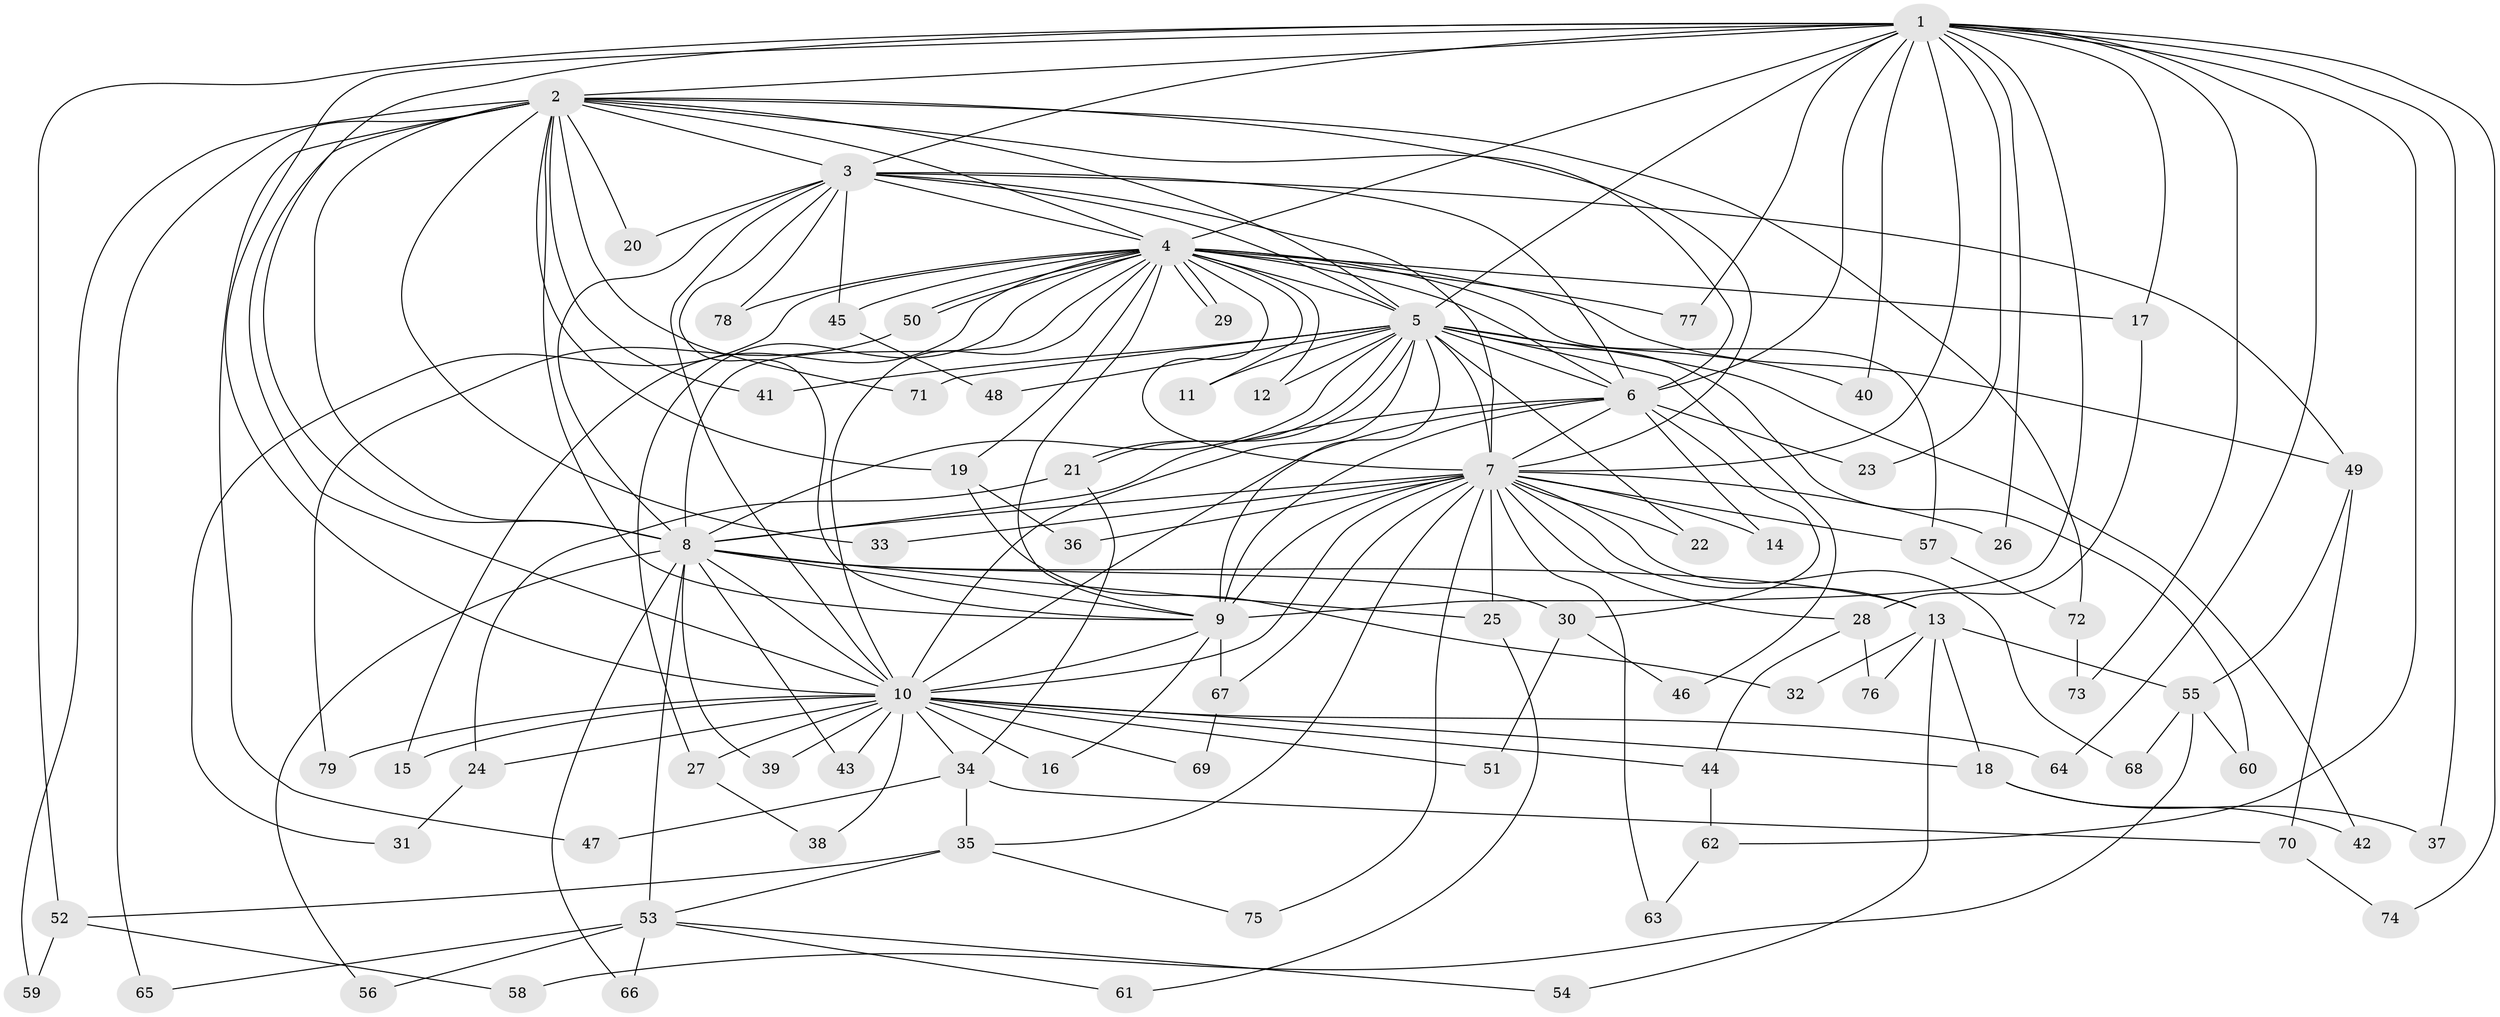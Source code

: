 // Generated by graph-tools (version 1.1) at 2025/35/03/09/25 02:35:07]
// undirected, 79 vertices, 183 edges
graph export_dot {
graph [start="1"]
  node [color=gray90,style=filled];
  1;
  2;
  3;
  4;
  5;
  6;
  7;
  8;
  9;
  10;
  11;
  12;
  13;
  14;
  15;
  16;
  17;
  18;
  19;
  20;
  21;
  22;
  23;
  24;
  25;
  26;
  27;
  28;
  29;
  30;
  31;
  32;
  33;
  34;
  35;
  36;
  37;
  38;
  39;
  40;
  41;
  42;
  43;
  44;
  45;
  46;
  47;
  48;
  49;
  50;
  51;
  52;
  53;
  54;
  55;
  56;
  57;
  58;
  59;
  60;
  61;
  62;
  63;
  64;
  65;
  66;
  67;
  68;
  69;
  70;
  71;
  72;
  73;
  74;
  75;
  76;
  77;
  78;
  79;
  1 -- 2;
  1 -- 3;
  1 -- 4;
  1 -- 5;
  1 -- 6;
  1 -- 7;
  1 -- 8;
  1 -- 9;
  1 -- 10;
  1 -- 17;
  1 -- 23;
  1 -- 26;
  1 -- 37;
  1 -- 40;
  1 -- 52;
  1 -- 62;
  1 -- 64;
  1 -- 73;
  1 -- 74;
  1 -- 77;
  2 -- 3;
  2 -- 4;
  2 -- 5;
  2 -- 6;
  2 -- 7;
  2 -- 8;
  2 -- 9;
  2 -- 10;
  2 -- 19;
  2 -- 20;
  2 -- 33;
  2 -- 41;
  2 -- 47;
  2 -- 59;
  2 -- 65;
  2 -- 71;
  2 -- 72;
  3 -- 4;
  3 -- 5;
  3 -- 6;
  3 -- 7;
  3 -- 8;
  3 -- 9;
  3 -- 10;
  3 -- 20;
  3 -- 45;
  3 -- 49;
  3 -- 78;
  4 -- 5;
  4 -- 6;
  4 -- 7;
  4 -- 8;
  4 -- 9;
  4 -- 10;
  4 -- 11;
  4 -- 12;
  4 -- 15;
  4 -- 17;
  4 -- 19;
  4 -- 27;
  4 -- 29;
  4 -- 29;
  4 -- 31;
  4 -- 45;
  4 -- 49;
  4 -- 50;
  4 -- 50;
  4 -- 57;
  4 -- 77;
  4 -- 78;
  5 -- 6;
  5 -- 7;
  5 -- 8;
  5 -- 9;
  5 -- 10;
  5 -- 11;
  5 -- 12;
  5 -- 21;
  5 -- 21;
  5 -- 22;
  5 -- 40;
  5 -- 41;
  5 -- 42;
  5 -- 46;
  5 -- 48;
  5 -- 60;
  5 -- 71;
  6 -- 7;
  6 -- 8;
  6 -- 9;
  6 -- 10;
  6 -- 14;
  6 -- 23;
  6 -- 30;
  7 -- 8;
  7 -- 9;
  7 -- 10;
  7 -- 13;
  7 -- 14;
  7 -- 22;
  7 -- 25;
  7 -- 26;
  7 -- 28;
  7 -- 33;
  7 -- 35;
  7 -- 36;
  7 -- 57;
  7 -- 63;
  7 -- 67;
  7 -- 68;
  7 -- 75;
  8 -- 9;
  8 -- 10;
  8 -- 13;
  8 -- 25;
  8 -- 30;
  8 -- 39;
  8 -- 43;
  8 -- 53;
  8 -- 56;
  8 -- 66;
  9 -- 10;
  9 -- 16;
  9 -- 67;
  10 -- 15;
  10 -- 16;
  10 -- 18;
  10 -- 24;
  10 -- 27;
  10 -- 34;
  10 -- 38;
  10 -- 39;
  10 -- 43;
  10 -- 44;
  10 -- 51;
  10 -- 64;
  10 -- 69;
  10 -- 79;
  13 -- 18;
  13 -- 32;
  13 -- 54;
  13 -- 55;
  13 -- 76;
  17 -- 28;
  18 -- 37;
  18 -- 42;
  19 -- 32;
  19 -- 36;
  21 -- 24;
  21 -- 34;
  24 -- 31;
  25 -- 61;
  27 -- 38;
  28 -- 44;
  28 -- 76;
  30 -- 46;
  30 -- 51;
  34 -- 35;
  34 -- 47;
  34 -- 70;
  35 -- 52;
  35 -- 53;
  35 -- 75;
  44 -- 62;
  45 -- 48;
  49 -- 55;
  49 -- 70;
  50 -- 79;
  52 -- 58;
  52 -- 59;
  53 -- 54;
  53 -- 56;
  53 -- 61;
  53 -- 65;
  53 -- 66;
  55 -- 58;
  55 -- 60;
  55 -- 68;
  57 -- 72;
  62 -- 63;
  67 -- 69;
  70 -- 74;
  72 -- 73;
}
